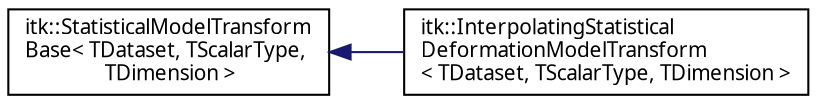 digraph "Graphical Class Hierarchy"
{
  edge [fontname="FreeSans.ttf",fontsize="10",labelfontname="FreeSans.ttf",labelfontsize="10"];
  node [fontname="FreeSans.ttf",fontsize="10",shape=record];
  rankdir="LR";
  Node1 [label="itk::StatisticalModelTransform\lBase\< TDataset, TScalarType,\l TDimension \>",height=0.2,width=0.4,color="black", fillcolor="white", style="filled",URL="$classitk_1_1StatisticalModelTransformBase.html"];
  Node1 -> Node2 [dir="back",color="midnightblue",fontsize="10",style="solid",fontname="FreeSans.ttf"];
  Node2 [label="itk::InterpolatingStatistical\lDeformationModelTransform\l\< TDataset, TScalarType, TDimension \>",height=0.2,width=0.4,color="black", fillcolor="white", style="filled",URL="$classitk_1_1InterpolatingStatisticalDeformationModelTransform.html",tooltip="An itk transform that allows for deformations defined by a given Statistical Deformation Model..."];
}
